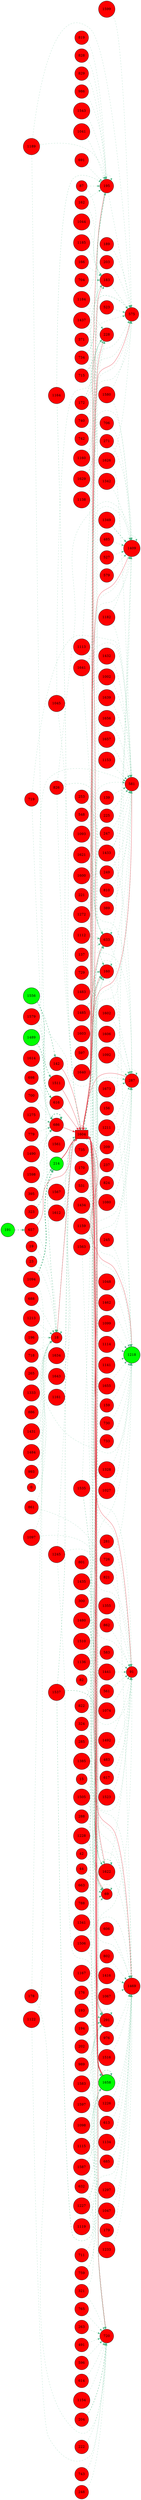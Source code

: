digraph G{
rankdir=LR;
0 [style=filled, shape=circle, fillcolor="#fe0000", label="0"];
1537 [style=filled, shape=circle, fillcolor="#fe0000", label="1537"];
1027 [style=filled, shape=circle, fillcolor="#fe0000", label="1027"];
1543 [style=filled, shape=circle, fillcolor="#fe0000", label="1543"];
523 [style=filled, shape=circle, fillcolor="#fe0000", label="523"];
527 [style=filled, shape=circle, fillcolor="#fe0000", label="527"];
15 [style=filled, shape=circle, fillcolor="#fe0000", label="15"];
1041 [style=filled, shape=circle, fillcolor="#fe0000", label="1041"];
18 [style=filled, shape=circle, fillcolor="#fe0000", label="18"];
19 [style=filled, shape=circle, fillcolor="#fe0000", label="19"];
1556 [style=filled, shape=circle, fillcolor="#00fe00", label="1556"];
1044 [style=filled, shape=circle, fillcolor="#fe0000", label="1044"];
531 [style=filled, shape=circle, fillcolor="#fe0000", label="531"];
23 [style=filled, shape=circle, fillcolor="#fe0000", label="23"];
1047 [style=filled, shape=circle, fillcolor="#fe0000", label="1047"];
1045 [style=filled, shape=circle, fillcolor="#fe0000", label="1045"];
1048 [style=filled, shape=circle, fillcolor="#fe0000", label="1048"];
1563 [style=filled, shape=circle, fillcolor="#fe0000", label="1563"];
1561 [style=filled, shape=circle, fillcolor="#fe0000", label="1561"];
1567 [style=filled, shape=circle, fillcolor="#fe0000", label="1567"];
548 [style=filled, shape=circle, fillcolor="#fe0000", label="548"];
42 [style=filled, shape=circle, fillcolor="#fe0000", label="42"];
1579 [style=filled, shape=circle, fillcolor="#fe0000", label="1579"];
1580 [style=filled, shape=circle, fillcolor="#fe0000", label="1580"];
1067 [style=filled, shape=circle, fillcolor="#fe0000", label="1067"];
44 [style=filled, shape=circle, fillcolor="#fe0000", label="44"];
1583 [style=filled, shape=circle, fillcolor="#fe0000", label="1583"];
561 [style=filled, shape=circle, fillcolor="#fe0000", label="561"];
1074 [style=filled, shape=circle, fillcolor="#fe0000", label="1074"];
1587 [style=filled, shape=circle, fillcolor="#fe0000", label="1587"];
1080 [style=filled, shape=circle, fillcolor="#fe0000", label="1080"];
1597 [style=filled, shape=circle, fillcolor="#fe0000", label="1597"];
1598 [style=filled, shape=circle, fillcolor="#fe0000", label="1598"];
575 [style=filled, shape=circle, fillcolor="#fe0000", label="575"];
1599 [style=filled, shape=circle, fillcolor="#fe0000", label="1599"];
1600 [style=filled, shape=circle, fillcolor="#fe0000", label="1600"];
1602 [style=filled, shape=circle, fillcolor="#fe0000", label="1602"];
579 [style=filled, shape=circle, fillcolor="#fe0000", label="579"];
1604 [style=filled, shape=box, fillcolor="#fe0000", label="1604"];
581 [style=filled, shape=circle, fillcolor="#fe0000", label="581"];
69 [style=filled, shape=circle, fillcolor="#fe0000", label="69"];
1606 [style=filled, shape=circle, fillcolor="#fe0000", label="1606"];
1092 [style=filled, shape=circle, fillcolor="#fe0000", label="1092"];
1097 [style=filled, shape=circle, fillcolor="#fe0000", label="1097"];
1603 [style=filled, shape=circle, fillcolor="#fe0000", label="1603"];
1093 [style=filled, shape=circle, fillcolor="#fe0000", label="1093"];
1098 [style=filled, shape=circle, fillcolor="#fe0000", label="1098"];
1094 [style=filled, shape=circle, fillcolor="#fe0000", label="1094"];
1614 [style=filled, shape=circle, fillcolor="#fe0000", label="1614"];
1099 [style=filled, shape=circle, fillcolor="#fe0000", label="1099"];
1612 [style=filled, shape=circle, fillcolor="#fe0000", label="1612"];
82 [style=filled, shape=circle, fillcolor="#fe0000", label="82"];
596 [style=filled, shape=circle, fillcolor="#fe0000", label="596"];
597 [style=filled, shape=circle, fillcolor="#fe0000", label="597"];
1622 [style=filled, shape=circle, fillcolor="#fe0000", label="1622"];
87 [style=filled, shape=circle, fillcolor="#fe0000", label="87"];
1112 [style=filled, shape=circle, fillcolor="#fe0000", label="1112"];
1113 [style=filled, shape=circle, fillcolor="#fe0000", label="1113"];
1626 [style=filled, shape=circle, fillcolor="#fe0000", label="1626"];
91 [style=filled, shape=circle, fillcolor="#fe0000", label="91"];
1115 [style=filled, shape=circle, fillcolor="#fe0000", label="1115"];
1114 [style=filled, shape=circle, fillcolor="#fe0000", label="1114"];
606 [style=filled, shape=circle, fillcolor="#fe0000", label="606"];
1629 [style=filled, shape=circle, fillcolor="#fe0000", label="1629"];
1119 [style=filled, shape=circle, fillcolor="#fe0000", label="1119"];
1122 [style=filled, shape=circle, fillcolor="#fe0000", label="1122"];
1634 [style=filled, shape=circle, fillcolor="#fe0000", label="1634"];
613 [style=filled, shape=circle, fillcolor="#fe0000", label="613"];
614 [style=filled, shape=circle, fillcolor="#fe0000", label="614"];
1639 [style=filled, shape=circle, fillcolor="#fe0000", label="1639"];
616 [style=filled, shape=circle, fillcolor="#fe0000", label="616"];
1641 [style=filled, shape=circle, fillcolor="#fe0000", label="1641"];
1640 [style=filled, shape=circle, fillcolor="#fe0000", label="1640"];
1643 [style=filled, shape=circle, fillcolor="#fe0000", label="1643"];
617 [style=filled, shape=circle, fillcolor="#fe0000", label="617"];
1134 [style=filled, shape=circle, fillcolor="#fe0000", label="1134"];
1136 [style=filled, shape=circle, fillcolor="#fe0000", label="1136"];
1138 [style=filled, shape=circle, fillcolor="#fe0000", label="1138"];
1141 [style=filled, shape=circle, fillcolor="#fe0000", label="1141"];
1655 [style=filled, shape=circle, fillcolor="#fe0000", label="1655"];
1656 [style=filled, shape=circle, fillcolor="#fe0000", label="1656"];
633 [style=filled, shape=circle, fillcolor="#fe0000", label="633"];
1658 [style=filled, shape=circle, fillcolor="#00fe00", label="1658"];
1657 [style=filled, shape=circle, fillcolor="#fe0000", label="1657"];
632 [style=filled, shape=circle, fillcolor="#fe0000", label="632"];
1153 [style=filled, shape=circle, fillcolor="#fe0000", label="1153"];
1154 [style=filled, shape=circle, fillcolor="#fe0000", label="1154"];
1159 [style=filled, shape=circle, fillcolor="#fe0000", label="1159"];
1160 [style=filled, shape=circle, fillcolor="#fe0000", label="1160"];
1673 [style=filled, shape=circle, fillcolor="#fe0000", label="1673"];
137 [style=filled, shape=circle, fillcolor="#fe0000", label="137"];
1161 [style=filled, shape=circle, fillcolor="#fe0000", label="1161"];
1164 [style=filled, shape=circle, fillcolor="#fe0000", label="1164"];
139 [style=filled, shape=circle, fillcolor="#fe0000", label="139"];
142 [style=filled, shape=circle, fillcolor="#fe0000", label="142"];
1167 [style=filled, shape=circle, fillcolor="#fe0000", label="1167"];
657 [style=filled, shape=circle, fillcolor="#fe0000", label="657"];
663 [style=filled, shape=circle, fillcolor="#fe0000", label="663"];
156 [style=filled, shape=circle, fillcolor="#fe0000", label="156"];
1182 [style=filled, shape=circle, fillcolor="#fe0000", label="1182"];
159 [style=filled, shape=circle, fillcolor="#fe0000", label="159"];
160 [style=filled, shape=circle, fillcolor="#fe0000", label="160"];
1185 [style=filled, shape=circle, fillcolor="#fe0000", label="1185"];
162 [style=filled, shape=circle, fillcolor="#fe0000", label="162"];
1184 [style=filled, shape=circle, fillcolor="#fe0000", label="1184"];
1189 [style=filled, shape=circle, fillcolor="#fe0000", label="1189"];
166 [style=filled, shape=circle, fillcolor="#fe0000", label="166"];
170 [style=filled, shape=circle, fillcolor="#fe0000", label="170"];
172 [style=filled, shape=circle, fillcolor="#fe0000", label="172"];
685 [style=filled, shape=circle, fillcolor="#fe0000", label="685"];
686 [style=filled, shape=circle, fillcolor="#fe0000", label="686"];
688 [style=filled, shape=circle, fillcolor="#fe0000", label="688"];
176 [style=filled, shape=circle, fillcolor="#fe0000", label="176"];
178 [style=filled, shape=circle, fillcolor="#fe0000", label="178"];
179 [style=filled, shape=circle, fillcolor="#fe0000", label="179"];
691 [style=filled, shape=circle, fillcolor="#fe0000", label="691"];
183 [style=filled, shape=circle, fillcolor="#fe0000", label="183"];
698 [style=filled, shape=circle, fillcolor="#fe0000", label="698"];
1211 [style=filled, shape=circle, fillcolor="#fe0000", label="1211"];
700 [style=filled, shape=circle, fillcolor="#fe0000", label="700"];
1213 [style=filled, shape=circle, fillcolor="#fe0000", label="1213"];
189 [style=filled, shape=circle, fillcolor="#fe0000", label="189"];
191 [style=filled, shape=circle, fillcolor="#00fe00", label="191"];
704 [style=filled, shape=circle, fillcolor="#fe0000", label="704"];
193 [style=filled, shape=circle, fillcolor="#fe0000", label="193"];
1218 [style=filled, shape=circle, fillcolor="#00fe00", label="1218"];
195 [style=filled, shape=circle, fillcolor="#fe0000", label="195"];
706 [style=filled, shape=circle, fillcolor="#fe0000", label="706"];
196 [style=filled, shape=circle, fillcolor="#fe0000", label="196"];
194 [style=filled, shape=circle, fillcolor="#fe0000", label="194"];
711 [style=filled, shape=circle, fillcolor="#fe0000", label="711"];
202 [style=filled, shape=circle, fillcolor="#fe0000", label="202"];
1227 [style=filled, shape=circle, fillcolor="#fe0000", label="1227"];
715 [style=filled, shape=circle, fillcolor="#fe0000", label="715"];
1228 [style=filled, shape=circle, fillcolor="#fe0000", label="1228"];
718 [style=filled, shape=circle, fillcolor="#fe0000", label="718"];
719 [style=filled, shape=circle, fillcolor="#fe0000", label="719"];
720 [style=filled, shape=circle, fillcolor="#fe0000", label="720"];
209 [style=filled, shape=circle, fillcolor="#fe0000", label="209"];
1233 [style=filled, shape=circle, fillcolor="#fe0000", label="1233"];
1226 [style=filled, shape=circle, fillcolor="#fe0000", label="1226"];
203 [style=filled, shape=circle, fillcolor="#fe0000", label="203"];
204 [style=filled, shape=circle, fillcolor="#fe0000", label="204"];
214 [style=filled, shape=circle, fillcolor="#00fe00", label="214"];
726 [style=filled, shape=circle, fillcolor="#fe0000", label="726"];
729 [style=filled, shape=circle, fillcolor="#fe0000", label="729"];
730 [style=filled, shape=circle, fillcolor="#fe0000", label="730"];
1245 [style=filled, shape=circle, fillcolor="#fe0000", label="1245"];
734 [style=filled, shape=circle, fillcolor="#fe0000", label="734"];
735 [style=filled, shape=circle, fillcolor="#fe0000", label="735"];
733 [style=filled, shape=circle, fillcolor="#fe0000", label="733"];
225 [style=filled, shape=circle, fillcolor="#fe0000", label="225"];
222 [style=filled, shape=circle, fillcolor="#fe0000", label="222"];
221 [style=filled, shape=circle, fillcolor="#fe0000", label="221"];
228 [style=filled, shape=circle, fillcolor="#fe0000", label="228"];
740 [style=filled, shape=circle, fillcolor="#fe0000", label="740"];
742 [style=filled, shape=circle, fillcolor="#fe0000", label="742"];
743 [style=filled, shape=circle, fillcolor="#fe0000", label="743"];
237 [style=filled, shape=circle, fillcolor="#fe0000", label="237"];
245 [style=filled, shape=circle, fillcolor="#fe0000", label="245"];
247 [style=filled, shape=circle, fillcolor="#fe0000", label="247"];
1272 [style=filled, shape=circle, fillcolor="#fe0000", label="1272"];
249 [style=filled, shape=circle, fillcolor="#fe0000", label="249"];
248 [style=filled, shape=circle, fillcolor="#fe0000", label="248"];
1275 [style=filled, shape=circle, fillcolor="#fe0000", label="1275"];
759 [style=filled, shape=circle, fillcolor="#fe0000", label="759"];
765 [style=filled, shape=circle, fillcolor="#fe0000", label="765"];
253 [style=filled, shape=circle, fillcolor="#fe0000", label="253"];
263 [style=filled, shape=circle, fillcolor="#fe0000", label="263"];
265 [style=filled, shape=circle, fillcolor="#fe0000", label="265"];
779 [style=filled, shape=circle, fillcolor="#fe0000", label="779"];
271 [style=filled, shape=circle, fillcolor="#fe0000", label="271"];
1297 [style=filled, shape=circle, fillcolor="#fe0000", label="1297"];
788 [style=filled, shape=circle, fillcolor="#fe0000", label="788"];
281 [style=filled, shape=circle, fillcolor="#fe0000", label="281"];
285 [style=filled, shape=circle, fillcolor="#fe0000", label="285"];
287 [style=filled, shape=circle, fillcolor="#fe0000", label="287"];
288 [style=filled, shape=circle, fillcolor="#fe0000", label="288"];
801 [style=filled, shape=circle, fillcolor="#fe0000", label="801"];
802 [style=filled, shape=circle, fillcolor="#fe0000", label="802"];
291 [style=filled, shape=circle, fillcolor="#fe0000", label="291"];
810 [style=filled, shape=circle, fillcolor="#fe0000", label="810"];
300 [style=filled, shape=circle, fillcolor="#fe0000", label="300"];
1328 [style=filled, shape=circle, fillcolor="#fe0000", label="1328"];
819 [style=filled, shape=circle, fillcolor="#fe0000", label="819"];
1333 [style=filled, shape=circle, fillcolor="#fe0000", label="1333"];
822 [style=filled, shape=circle, fillcolor="#fe0000", label="822"];
821 [style=filled, shape=circle, fillcolor="#fe0000", label="821"];
824 [style=filled, shape=circle, fillcolor="#fe0000", label="824"];
826 [style=filled, shape=circle, fillcolor="#fe0000", label="826"];
828 [style=filled, shape=circle, fillcolor="#fe0000", label="828"];
829 [style=filled, shape=circle, fillcolor="#fe0000", label="829"];
1342 [style=filled, shape=circle, fillcolor="#fe0000", label="1342"];
1341 [style=filled, shape=circle, fillcolor="#fe0000", label="1341"];
321 [style=filled, shape=circle, fillcolor="#fe0000", label="321"];
323 [style=filled, shape=circle, fillcolor="#fe0000", label="323"];
324 [style=filled, shape=circle, fillcolor="#fe0000", label="324"];
1349 [style=filled, shape=circle, fillcolor="#fe0000", label="1349"];
1355 [style=filled, shape=circle, fillcolor="#fe0000", label="1355"];
861 [style=filled, shape=circle, fillcolor="#fe0000", label="861"];
862 [style=filled, shape=circle, fillcolor="#fe0000", label="862"];
1385 [style=filled, shape=circle, fillcolor="#fe0000", label="1385"];
371 [style=filled, shape=circle, fillcolor="#fe0000", label="371"];
886 [style=filled, shape=circle, fillcolor="#fe0000", label="886"];
583 [style=filled, shape=circle, fillcolor="#fe0000", label="583"];
1409 [style=filled, shape=circle, fillcolor="#fe0000", label="1409"];
389 [style=filled, shape=circle, fillcolor="#fe0000", label="389"];
1416 [style=filled, shape=circle, fillcolor="#fe0000", label="1416"];
395 [style=filled, shape=circle, fillcolor="#fe0000", label="395"];
1431 [style=filled, shape=circle, fillcolor="#fe0000", label="1431"];
1432 [style=filled, shape=circle, fillcolor="#fe0000", label="1432"];
1433 [style=filled, shape=circle, fillcolor="#fe0000", label="1433"];
1434 [style=filled, shape=circle, fillcolor="#fe0000", label="1434"];
1435 [style=filled, shape=circle, fillcolor="#fe0000", label="1435"];
1437 [style=filled, shape=circle, fillcolor="#fe0000", label="1437"];
1441 [style=filled, shape=circle, fillcolor="#fe0000", label="1441"];
1462 [style=filled, shape=circle, fillcolor="#fe0000", label="1462"];
1469 [style=filled, shape=circle, fillcolor="#fe0000", label="1469"];
1480 [style=filled, shape=circle, fillcolor="#fe0000", label="1480"];
1483 [style=filled, shape=circle, fillcolor="#fe0000", label="1483"];
1484 [style=filled, shape=circle, fillcolor="#fe0000", label="1484"];
1485 [style=filled, shape=circle, fillcolor="#fe0000", label="1485"];
976 [style=filled, shape=circle, fillcolor="#fe0000", label="976"];
1489 [style=filled, shape=circle, fillcolor="#00fe00", label="1489"];
1490 [style=filled, shape=circle, fillcolor="#fe0000", label="1490"];
1492 [style=filled, shape=circle, fillcolor="#fe0000", label="1492"];
986 [style=filled, shape=circle, fillcolor="#fe0000", label="986"];
1621 [style=filled, shape=circle, fillcolor="#fe0000", label="1621"];
989 [style=filled, shape=circle, fillcolor="#fe0000", label="989"];
993 [style=filled, shape=circle, fillcolor="#fe0000", label="993"];
1506 [style=filled, shape=circle, fillcolor="#fe0000", label="1506"];
1505 [style=filled, shape=circle, fillcolor="#fe0000", label="1505"];
483 [style=filled, shape=circle, fillcolor="#fe0000", label="483"];
485 [style=filled, shape=circle, fillcolor="#fe0000", label="485"];
1510 [style=filled, shape=circle, fillcolor="#fe0000", label="1510"];
1511 [style=filled, shape=circle, fillcolor="#fe0000", label="1511"];
1002 [style=filled, shape=circle, fillcolor="#fe0000", label="1002"];
491 [style=filled, shape=circle, fillcolor="#fe0000", label="491"];
1516 [style=filled, shape=circle, fillcolor="#fe0000", label="1516"];
1523 [style=filled, shape=circle, fillcolor="#fe0000", label="1523"];
1535 [style=filled, shape=circle, fillcolor="#fe0000", label="1535"];
1658 -> 1604 [color="#e63946",penwidth=4.00];
214 -> 1604 [color="#e63946",penwidth=2.25];
1218 -> 1604 [color="#e63946",penwidth=1.00];
91 -> 1604 [color="#e63946",penwidth=1.00];
160 -> 1604 [color="#e63946",penwidth=1.00];
686 -> 1604 [color="#e63946",penwidth=1.00];
1622 -> 1604 [color="#e63946",penwidth=1.00];
581 -> 1604 [color="#e63946",penwidth=1.00];
633 -> 1604 [color="#e63946",penwidth=1.00];
616 -> 1604 [color="#e63946",penwidth=1.00];
183 -> 1604 [color="#e63946",penwidth=1.00];
1604 -> 1604 [color="#e63946",penwidth=1.00];
195 -> 1604 [color="#e63946",penwidth=1.00];
1469 -> 1604 [color="#e63946",penwidth=1.00];
142 -> 1604 [color="#e63946",penwidth=1.00];
1409 -> 1604 [color="#e63946",penwidth=1.00];
287 -> 1604 [color="#e63946",penwidth=1.00];
575 -> 1604 [color="#e63946",penwidth=1.00];
291 -> 1604 [color="#e63946",penwidth=1.00];
18 -> 1604 [color="#e63946",penwidth=1.00];
228 -> 1604 [color="#e63946",penwidth=1.00];
657 -> 1604 [color="#e63946",penwidth=1.00];
69 -> 1604 [color="#e63946",penwidth=1.00];
720 -> 1604 [color="#e63946",penwidth=1.00];
1511 -> 1604 [color="#e63946",penwidth=1.00];
1349 -> 1409 [color="#52b788",style=dashed,penwidth=1.22];
706 -> 1409 [color="#52b788",style=dashed,penwidth=0.50];
1138 -> 1409 [color="#52b788",style=dashed,penwidth=0.50];
1182 -> 1409 [color="#52b788",style=dashed,penwidth=0.50];
271 -> 1409 [color="#52b788",style=dashed,penwidth=0.50];
1409 -> 1409 [color="#52b788",style=dashed,penwidth=0.50];
300 -> 1409 [color="#52b788",style=dashed,penwidth=0.50];
633 -> 1409 [color="#52b788",style=dashed,penwidth=0.50];
826 -> 1409 [color="#52b788",style=dashed,penwidth=0.50];
1604 -> 1409 [color="#52b788",style=dashed,penwidth=0.50];
527 -> 1409 [color="#52b788",style=dashed,penwidth=0.50];
1580 -> 1409 [color="#52b788",style=dashed,penwidth=0.50];
1641 -> 1409 [color="#52b788",style=dashed,penwidth=0.50];
1342 -> 1409 [color="#52b788",style=dashed,penwidth=0.50];
156 -> 1409 [color="#52b788",style=dashed,penwidth=0.50];
485 -> 1409 [color="#52b788",style=dashed,penwidth=0.50];
579 -> 1409 [color="#52b788",style=dashed,penwidth=0.50];
1433 -> 1409 [color="#52b788",style=dashed,penwidth=0.50];
1556 -> 142 [color="#52b788",style=dashed,penwidth=1.37];
191 -> 657 [color="#52b788",style=dashed,penwidth=1.67];
1333 -> 18 [color="#52b788",style=dashed,penwidth=0.50];
1122 -> 18 [color="#52b788",style=dashed,penwidth=0.50];
19 -> 18 [color="#52b788",style=dashed,penwidth=0.50];
23 -> 18 [color="#52b788",style=dashed,penwidth=0.50];
1189 -> 18 [color="#52b788",style=dashed,penwidth=0.50];
1604 -> 18 [color="#52b788",style=dashed,penwidth=0.50];
196 -> 18 [color="#52b788",style=dashed,penwidth=0.50];
861 -> 18 [color="#52b788",style=dashed,penwidth=0.50];
657 -> 18 [color="#52b788",style=dashed,penwidth=0.50];
1097 -> 18 [color="#52b788",style=dashed,penwidth=0.50];
993 -> 18 [color="#52b788",style=dashed,penwidth=0.50];
718 -> 18 [color="#52b788",style=dashed,penwidth=0.50];
688 -> 18 [color="#52b788",style=dashed,penwidth=0.50];
1579 -> 18 [color="#52b788",style=dashed,penwidth=0.50];
178 -> 18 [color="#52b788",style=dashed,penwidth=0.50];
0 -> 18 [color="#52b788",style=dashed,penwidth=0.50];
1431 -> 18 [color="#52b788",style=dashed,penwidth=0.50];
18 -> 18 [color="#52b788",style=dashed,penwidth=0.50];
886 -> 18 [color="#52b788",style=dashed,penwidth=0.50];
1213 -> 18 [color="#52b788",style=dashed,penwidth=0.50];
265 -> 18 [color="#52b788",style=dashed,penwidth=0.50];
1484 -> 18 [color="#52b788",style=dashed,penwidth=0.50];
1211 -> 287 [color="#52b788",style=dashed,penwidth=0.52];
1604 -> 287 [color="#52b788",style=dashed,penwidth=0.50];
1673 -> 287 [color="#52b788",style=dashed,penwidth=0.50];
1159 -> 287 [color="#52b788",style=dashed,penwidth=0.50];
160 -> 287 [color="#52b788",style=dashed,penwidth=0.50];
245 -> 287 [color="#52b788",style=dashed,penwidth=0.50];
287 -> 287 [color="#52b788",style=dashed,penwidth=0.50];
1602 -> 287 [color="#52b788",style=dashed,penwidth=0.50];
137 -> 287 [color="#52b788",style=dashed,penwidth=0.50];
1606 -> 287 [color="#52b788",style=dashed,penwidth=0.50];
1563 -> 287 [color="#52b788",style=dashed,penwidth=0.50];
209 -> 287 [color="#52b788",style=dashed,penwidth=0.50];
237 -> 287 [color="#52b788",style=dashed,penwidth=0.50];
1433 -> 287 [color="#52b788",style=dashed,penwidth=0.50];
1092 -> 287 [color="#52b788",style=dashed,penwidth=0.50];
824 -> 287 [color="#52b788",style=dashed,penwidth=0.50];
1437 -> 287 [color="#52b788",style=dashed,penwidth=0.50];
1080 -> 287 [color="#52b788",style=dashed,penwidth=0.50];
1485 -> 160 [color="#52b788",style=dashed,penwidth=1.27];
1136 -> 160 [color="#52b788",style=dashed,penwidth=0.55];
1483 -> 160 [color="#52b788",style=dashed,penwidth=0.50];
1640 -> 160 [color="#52b788",style=dashed,penwidth=0.50];
735 -> 160 [color="#52b788",style=dashed,penwidth=0.50];
729 -> 160 [color="#52b788",style=dashed,penwidth=0.50];
1604 -> 160 [color="#52b788",style=dashed,penwidth=0.50];
1603 -> 160 [color="#52b788",style=dashed,penwidth=0.50];
1434 -> 160 [color="#52b788",style=dashed,penwidth=0.50];
160 -> 160 [color="#52b788",style=dashed,penwidth=0.50];
1093 -> 160 [color="#52b788",style=dashed,penwidth=0.50];
1113 -> 160 [color="#52b788",style=dashed,penwidth=0.50];
1579 -> 160 [color="#52b788",style=dashed,penwidth=0.50];
1272 -> 291 [color="#52b788",style=dashed,penwidth=0.50];
194 -> 291 [color="#52b788",style=dashed,penwidth=0.50];
291 -> 291 [color="#52b788",style=dashed,penwidth=0.50];
1587 -> 291 [color="#52b788",style=dashed,penwidth=0.50];
1604 -> 291 [color="#52b788",style=dashed,penwidth=0.50];
176 -> 291 [color="#52b788",style=dashed,penwidth=0.50];
1597 -> 291 [color="#52b788",style=dashed,penwidth=0.50];
202 -> 291 [color="#52b788",style=dashed,penwidth=0.50];
1563 -> 291 [color="#52b788",style=dashed,penwidth=0.50];
1583 -> 291 [color="#52b788",style=dashed,penwidth=0.50];
193 -> 291 [color="#52b788",style=dashed,penwidth=0.50];
1098 -> 291 [color="#52b788",style=dashed,penwidth=0.50];
1227 -> 291 [color="#52b788",style=dashed,penwidth=0.50];
1245 -> 291 [color="#52b788",style=dashed,penwidth=0.50];
1167 -> 291 [color="#52b788",style=dashed,penwidth=0.50];
1115 -> 291 [color="#52b788",style=dashed,penwidth=0.50];
989 -> 291 [color="#52b788",style=dashed,penwidth=0.50];
1506 -> 291 [color="#52b788",style=dashed,penwidth=0.50];
686 -> 686 [color="#52b788",style=dashed,penwidth=2.22];
1614 -> 686 [color="#52b788",style=dashed,penwidth=0.50];
1579 -> 686 [color="#52b788",style=dashed,penwidth=0.50];
698 -> 686 [color="#52b788",style=dashed,penwidth=0.50];
395 -> 686 [color="#52b788",style=dashed,penwidth=0.50];
1490 -> 686 [color="#52b788",style=dashed,penwidth=0.50];
700 -> 686 [color="#52b788",style=dashed,penwidth=0.50];
1598 -> 686 [color="#52b788",style=dashed,penwidth=0.50];
719 -> 686 [color="#52b788",style=dashed,penwidth=0.50];
1275 -> 686 [color="#52b788",style=dashed,penwidth=0.50];
779 -> 686 [color="#52b788",style=dashed,penwidth=0.50];
715 -> 183 [color="#52b788",style=dashed,penwidth=0.68];
734 -> 183 [color="#52b788",style=dashed,penwidth=0.68];
1604 -> 183 [color="#52b788",style=dashed,penwidth=0.55];
1185 -> 183 [color="#52b788",style=dashed,penwidth=0.50];
87 -> 183 [color="#52b788",style=dashed,penwidth=0.50];
166 -> 183 [color="#52b788",style=dashed,penwidth=0.50];
1044 -> 183 [color="#52b788",style=dashed,penwidth=0.50];
704 -> 183 [color="#52b788",style=dashed,penwidth=0.50];
162 -> 183 [color="#52b788",style=dashed,penwidth=0.50];
371 -> 183 [color="#52b788",style=dashed,penwidth=0.50];
1416 -> 1469 [color="#52b788",style=dashed,penwidth=0.97];
613 -> 1469 [color="#52b788",style=dashed,penwidth=0.50];
1622 -> 1469 [color="#52b788",style=dashed,penwidth=0.50];
1297 -> 1469 [color="#52b788",style=dashed,penwidth=0.50];
734 -> 1469 [color="#52b788",style=dashed,penwidth=0.50];
321 -> 1469 [color="#52b788",style=dashed,penwidth=0.50];
1604 -> 1469 [color="#52b788",style=dashed,penwidth=0.50];
1233 -> 1469 [color="#52b788",style=dashed,penwidth=0.50];
170 -> 1469 [color="#52b788",style=dashed,penwidth=0.50];
1506 -> 1469 [color="#52b788",style=dashed,penwidth=0.50];
531 -> 1469 [color="#52b788",style=dashed,penwidth=0.50];
1228 -> 1469 [color="#52b788",style=dashed,penwidth=0.50];
606 -> 1469 [color="#52b788",style=dashed,penwidth=0.50];
976 -> 1469 [color="#52b788",style=dashed,penwidth=0.50];
685 -> 1469 [color="#52b788",style=dashed,penwidth=0.50];
1226 -> 1469 [color="#52b788",style=dashed,penwidth=0.50];
1516 -> 1469 [color="#52b788",style=dashed,penwidth=0.50];
1067 -> 1469 [color="#52b788",style=dashed,penwidth=0.50];
179 -> 1469 [color="#52b788",style=dashed,penwidth=0.50];
802 -> 1469 [color="#52b788",style=dashed,penwidth=0.50];
726 -> 1469 [color="#52b788",style=dashed,penwidth=0.50];
1047 -> 1469 [color="#52b788",style=dashed,penwidth=0.50];
1134 -> 1469 [color="#52b788",style=dashed,penwidth=0.50];
172 -> 575 [color="#52b788",style=dashed,penwidth=0.86];
183 -> 575 [color="#52b788",style=dashed,penwidth=0.67];
1626 -> 575 [color="#52b788",style=dashed,penwidth=0.50];
189 -> 575 [color="#52b788",style=dashed,penwidth=0.50];
1189 -> 575 [color="#52b788",style=dashed,penwidth=0.50];
203 -> 575 [color="#52b788",style=dashed,penwidth=0.50];
1604 -> 575 [color="#52b788",style=dashed,penwidth=0.50];
523 -> 575 [color="#52b788",style=dashed,penwidth=0.50];
1093 -> 575 [color="#52b788",style=dashed,penwidth=0.50];
1580 -> 575 [color="#52b788",style=dashed,penwidth=0.50];
1112 -> 575 [color="#52b788",style=dashed,penwidth=0.50];
1228 -> 575 [color="#52b788",style=dashed,penwidth=0.50];
1045 -> 575 [color="#52b788",style=dashed,penwidth=0.50];
195 -> 575 [color="#52b788",style=dashed,penwidth=0.50];
1599 -> 575 [color="#52b788",style=dashed,penwidth=0.50];
822 -> 1218 [color="#52b788",style=dashed,penwidth=0.50];
1141 -> 1218 [color="#52b788",style=dashed,penwidth=0.50];
1604 -> 1218 [color="#52b788",style=dashed,penwidth=0.50];
1328 -> 1218 [color="#52b788",style=dashed,penwidth=0.50];
159 -> 1218 [color="#52b788",style=dashed,penwidth=0.50];
1094 -> 1218 [color="#52b788",style=dashed,penwidth=0.50];
156 -> 1218 [color="#52b788",style=dashed,penwidth=0.50];
1655 -> 1218 [color="#52b788",style=dashed,penwidth=0.50];
1160 -> 1218 [color="#52b788",style=dashed,penwidth=0.50];
1099 -> 1218 [color="#52b788",style=dashed,penwidth=0.50];
1048 -> 1218 [color="#52b788",style=dashed,penwidth=0.50];
1462 -> 1218 [color="#52b788",style=dashed,penwidth=0.50];
245 -> 1218 [color="#52b788",style=dashed,penwidth=0.50];
1114 -> 1218 [color="#52b788",style=dashed,penwidth=0.50];
733 -> 1218 [color="#52b788",style=dashed,penwidth=0.50];
1027 -> 1218 [color="#52b788",style=dashed,penwidth=0.50];
730 -> 1218 [color="#52b788",style=dashed,penwidth=0.50];
633 -> 1218 [color="#52b788",style=dashed,penwidth=0.50];
726 -> 1218 [color="#52b788",style=dashed,penwidth=0.50];
1164 -> 195 [color="#52b788",style=dashed,penwidth=0.60];
87 -> 195 [color="#52b788",style=dashed,penwidth=0.59];
1600 -> 195 [color="#52b788",style=dashed,penwidth=0.50];
734 -> 195 [color="#52b788",style=dashed,penwidth=0.50];
1189 -> 195 [color="#52b788",style=dashed,penwidth=0.50];
829 -> 195 [color="#52b788",style=dashed,penwidth=0.50];
1604 -> 195 [color="#52b788",style=dashed,penwidth=0.50];
828 -> 195 [color="#52b788",style=dashed,penwidth=0.50];
162 -> 195 [color="#52b788",style=dashed,penwidth=0.50];
1184 -> 195 [color="#52b788",style=dashed,penwidth=0.50];
195 -> 195 [color="#52b788",style=dashed,penwidth=0.50];
1160 -> 195 [color="#52b788",style=dashed,penwidth=0.50];
1543 -> 195 [color="#52b788",style=dashed,penwidth=0.50];
1437 -> 195 [color="#52b788",style=dashed,penwidth=0.50];
1041 -> 195 [color="#52b788",style=dashed,penwidth=0.50];
819 -> 195 [color="#52b788",style=dashed,penwidth=0.50];
691 -> 195 [color="#52b788",style=dashed,penwidth=0.50];
986 -> 195 [color="#52b788",style=dashed,penwidth=0.50];
1537 -> 1604 [color="#52b788",style=dashed,penwidth=0.80];
1164 -> 1604 [color="#52b788",style=dashed,penwidth=0.66];
826 -> 1604 [color="#52b788",style=dashed,penwidth=0.50];
1643 -> 1604 [color="#52b788",style=dashed,penwidth=0.50];
1604 -> 1604 [color="#52b788",style=dashed,penwidth=0.50];
1567 -> 1604 [color="#52b788",style=dashed,penwidth=0.50];
1561 -> 1604 [color="#52b788",style=dashed,penwidth=0.50];
1634 -> 1604 [color="#52b788",style=dashed,penwidth=0.50];
1161 -> 1604 [color="#52b788",style=dashed,penwidth=0.50];
1245 -> 1604 [color="#52b788",style=dashed,penwidth=0.50];
1612 -> 1604 [color="#52b788",style=dashed,penwidth=0.50];
1045 -> 1604 [color="#52b788",style=dashed,penwidth=0.50];
1182 -> 581 [color="#52b788",style=dashed,penwidth=0.50];
719 -> 581 [color="#52b788",style=dashed,penwidth=0.50];
1604 -> 581 [color="#52b788",style=dashed,penwidth=0.50];
735 -> 581 [color="#52b788",style=dashed,penwidth=0.50];
1641 -> 581 [color="#52b788",style=dashed,penwidth=0.50];
160 -> 581 [color="#52b788",style=dashed,penwidth=0.50];
1657 -> 581 [color="#52b788",style=dashed,penwidth=0.50];
139 -> 581 [color="#52b788",style=dashed,penwidth=0.50];
1579 -> 581 [color="#52b788",style=dashed,penwidth=0.50];
249 -> 581 [color="#52b788",style=dashed,penwidth=0.50];
82 -> 581 [color="#52b788",style=dashed,penwidth=0.50];
1639 -> 581 [color="#52b788",style=dashed,penwidth=0.50];
810 -> 581 [color="#52b788",style=dashed,penwidth=0.50];
1656 -> 581 [color="#52b788",style=dashed,penwidth=0.50];
389 -> 581 [color="#52b788",style=dashed,penwidth=0.50];
247 -> 581 [color="#52b788",style=dashed,penwidth=0.50];
1433 -> 581 [color="#52b788",style=dashed,penwidth=0.50];
1626 -> 581 [color="#52b788",style=dashed,penwidth=0.50];
1432 -> 581 [color="#52b788",style=dashed,penwidth=0.50];
1153 -> 581 [color="#52b788",style=dashed,penwidth=0.50];
225 -> 581 [color="#52b788",style=dashed,penwidth=0.50];
1002 -> 581 [color="#52b788",style=dashed,penwidth=0.50];
1385 -> 69 [color="#52b788",style=dashed,penwidth=0.64];
42 -> 69 [color="#52b788",style=dashed,penwidth=0.50];
822 -> 69 [color="#52b788",style=dashed,penwidth=0.50];
1604 -> 69 [color="#52b788",style=dashed,penwidth=0.50];
1341 -> 69 [color="#52b788",style=dashed,penwidth=0.50];
788 -> 69 [color="#52b788",style=dashed,penwidth=0.50];
1159 -> 69 [color="#52b788",style=dashed,penwidth=0.50];
288 -> 69 [color="#52b788",style=dashed,penwidth=0.50];
1228 -> 69 [color="#52b788",style=dashed,penwidth=0.50];
15 -> 69 [color="#52b788",style=dashed,penwidth=0.50];
44 -> 69 [color="#52b788",style=dashed,penwidth=0.50];
69 -> 69 [color="#52b788",style=dashed,penwidth=0.50];
663 -> 69 [color="#52b788",style=dashed,penwidth=0.50];
324 -> 69 [color="#52b788",style=dashed,penwidth=0.50];
1505 -> 69 [color="#52b788",style=dashed,penwidth=0.50];
285 -> 69 [color="#52b788",style=dashed,penwidth=0.50];
204 -> 720 [color="#52b788",style=dashed,penwidth=1.26];
248 -> 720 [color="#52b788",style=dashed,penwidth=0.50];
614 -> 720 [color="#52b788",style=dashed,penwidth=0.50];
1136 -> 720 [color="#52b788",style=dashed,penwidth=0.50];
1122 -> 720 [color="#52b788",style=dashed,penwidth=0.50];
596 -> 720 [color="#52b788",style=dashed,penwidth=0.50];
1154 -> 720 [color="#52b788",style=dashed,penwidth=0.50];
321 -> 720 [color="#52b788",style=dashed,penwidth=0.50];
1604 -> 720 [color="#52b788",style=dashed,penwidth=0.50];
178 -> 720 [color="#52b788",style=dashed,penwidth=0.50];
632 -> 720 [color="#52b788",style=dashed,penwidth=0.50];
300 -> 720 [color="#52b788",style=dashed,penwidth=0.50];
743 -> 720 [color="#52b788",style=dashed,penwidth=0.50];
82 -> 720 [color="#52b788",style=dashed,penwidth=0.50];
263 -> 720 [color="#52b788",style=dashed,penwidth=0.50];
1112 -> 720 [color="#52b788",style=dashed,penwidth=0.50];
222 -> 720 [color="#52b788",style=dashed,penwidth=0.50];
765 -> 720 [color="#52b788",style=dashed,penwidth=0.50];
491 -> 720 [color="#52b788",style=dashed,penwidth=0.50];
1094 -> 214 [color="#52b788",style=dashed,penwidth=3.00];
323 -> 214 [color="#52b788",style=dashed,penwidth=1.28];
1622 -> 1622 [color="#52b788",style=dashed,penwidth=1.19];
1537 -> 1622 [color="#52b788",style=dashed,penwidth=1.07];
1480 -> 1622 [color="#52b788",style=dashed,penwidth=1.04];
1604 -> 1622 [color="#52b788",style=dashed,penwidth=0.82];
1435 -> 1622 [color="#52b788",style=dashed,penwidth=0.75];
1510 -> 1622 [color="#52b788",style=dashed,penwidth=0.71];
1434 -> 1622 [color="#52b788",style=dashed,penwidth=0.68];
801 -> 1622 [color="#52b788",style=dashed,penwidth=0.50];
1622 -> 91 [color="#52b788",style=dashed,penwidth=0.50];
1441 -> 91 [color="#52b788",style=dashed,penwidth=0.50];
1604 -> 91 [color="#52b788",style=dashed,penwidth=0.50];
561 -> 91 [color="#52b788",style=dashed,penwidth=0.50];
617 -> 91 [color="#52b788",style=dashed,penwidth=0.50];
862 -> 91 [color="#52b788",style=dashed,penwidth=0.50];
483 -> 91 [color="#52b788",style=dashed,penwidth=0.50];
861 -> 91 [color="#52b788",style=dashed,penwidth=0.50];
1097 -> 91 [color="#52b788",style=dashed,penwidth=0.50];
632 -> 91 [color="#52b788",style=dashed,penwidth=0.50];
1523 -> 91 [color="#52b788",style=dashed,penwidth=0.50];
281 -> 91 [color="#52b788",style=dashed,penwidth=0.50];
1245 -> 91 [color="#52b788",style=dashed,penwidth=0.50];
583 -> 91 [color="#52b788",style=dashed,penwidth=0.50];
821 -> 91 [color="#52b788",style=dashed,penwidth=0.50];
597 -> 91 [color="#52b788",style=dashed,penwidth=0.50];
1600 -> 91 [color="#52b788",style=dashed,penwidth=0.50];
1074 -> 91 [color="#52b788",style=dashed,penwidth=0.50];
1355 -> 91 [color="#52b788",style=dashed,penwidth=0.50];
1492 -> 91 [color="#52b788",style=dashed,penwidth=0.50];
1629 -> 228 [color="#52b788",style=dashed,penwidth=0.93];
172 -> 228 [color="#52b788",style=dashed,penwidth=0.54];
1138 -> 228 [color="#52b788",style=dashed,penwidth=0.50];
742 -> 228 [color="#52b788",style=dashed,penwidth=0.50];
1535 -> 228 [color="#52b788",style=dashed,penwidth=0.50];
715 -> 228 [color="#52b788",style=dashed,penwidth=0.50];
1604 -> 228 [color="#52b788",style=dashed,penwidth=0.50];
1272 -> 228 [color="#52b788",style=dashed,penwidth=0.50];
740 -> 228 [color="#52b788",style=dashed,penwidth=0.50];
1184 -> 228 [color="#52b788",style=dashed,penwidth=0.50];
1113 -> 228 [color="#52b788",style=dashed,penwidth=0.50];
1556 -> 1511 [color="#52b788",style=dashed,penwidth=1.68];
1489 -> 616 [color="#52b788",style=dashed,penwidth=1.89];
253 -> 633 [color="#52b788",style=dashed,penwidth=0.88];
826 -> 633 [color="#52b788",style=dashed,penwidth=0.65];
137 -> 633 [color="#52b788",style=dashed,penwidth=0.50];
633 -> 633 [color="#52b788",style=dashed,penwidth=0.50];
1621 -> 633 [color="#52b788",style=dashed,penwidth=0.50];
221 -> 633 [color="#52b788",style=dashed,penwidth=0.50];
1604 -> 633 [color="#52b788",style=dashed,penwidth=0.50];
1159 -> 633 [color="#52b788",style=dashed,penwidth=0.50];
548 -> 633 [color="#52b788",style=dashed,penwidth=0.50];
1093 -> 633 [color="#52b788",style=dashed,penwidth=0.50];
170 -> 633 [color="#52b788",style=dashed,penwidth=0.50];
1641 -> 633 [color="#52b788",style=dashed,penwidth=0.50];
1112 -> 633 [color="#52b788",style=dashed,penwidth=0.50];
531 -> 633 [color="#52b788",style=dashed,penwidth=0.50];
597 -> 633 [color="#52b788",style=dashed,penwidth=0.50];
1563 -> 633 [color="#52b788",style=dashed,penwidth=0.50];
1658 -> 1658 [color="#52b788",style=dashed,penwidth=1.14];
1535 -> 1658 [color="#52b788",style=dashed,penwidth=0.94];
1537 -> 1658 [color="#52b788",style=dashed,penwidth=0.87];
759 -> 1658 [color="#52b788",style=dashed,penwidth=0.85];
735 -> 1658 [color="#52b788",style=dashed,penwidth=0.72];
1587 -> 1658 [color="#52b788",style=dashed,penwidth=0.70];
1119 -> 1658 [color="#52b788",style=dashed,penwidth=0.67];
1604 -> 1658 [color="#52b788",style=dashed,penwidth=0.66];
711 -> 1658 [color="#52b788",style=dashed,penwidth=0.60];
1227 -> 1658 [color="#52b788",style=dashed,penwidth=0.59];
}